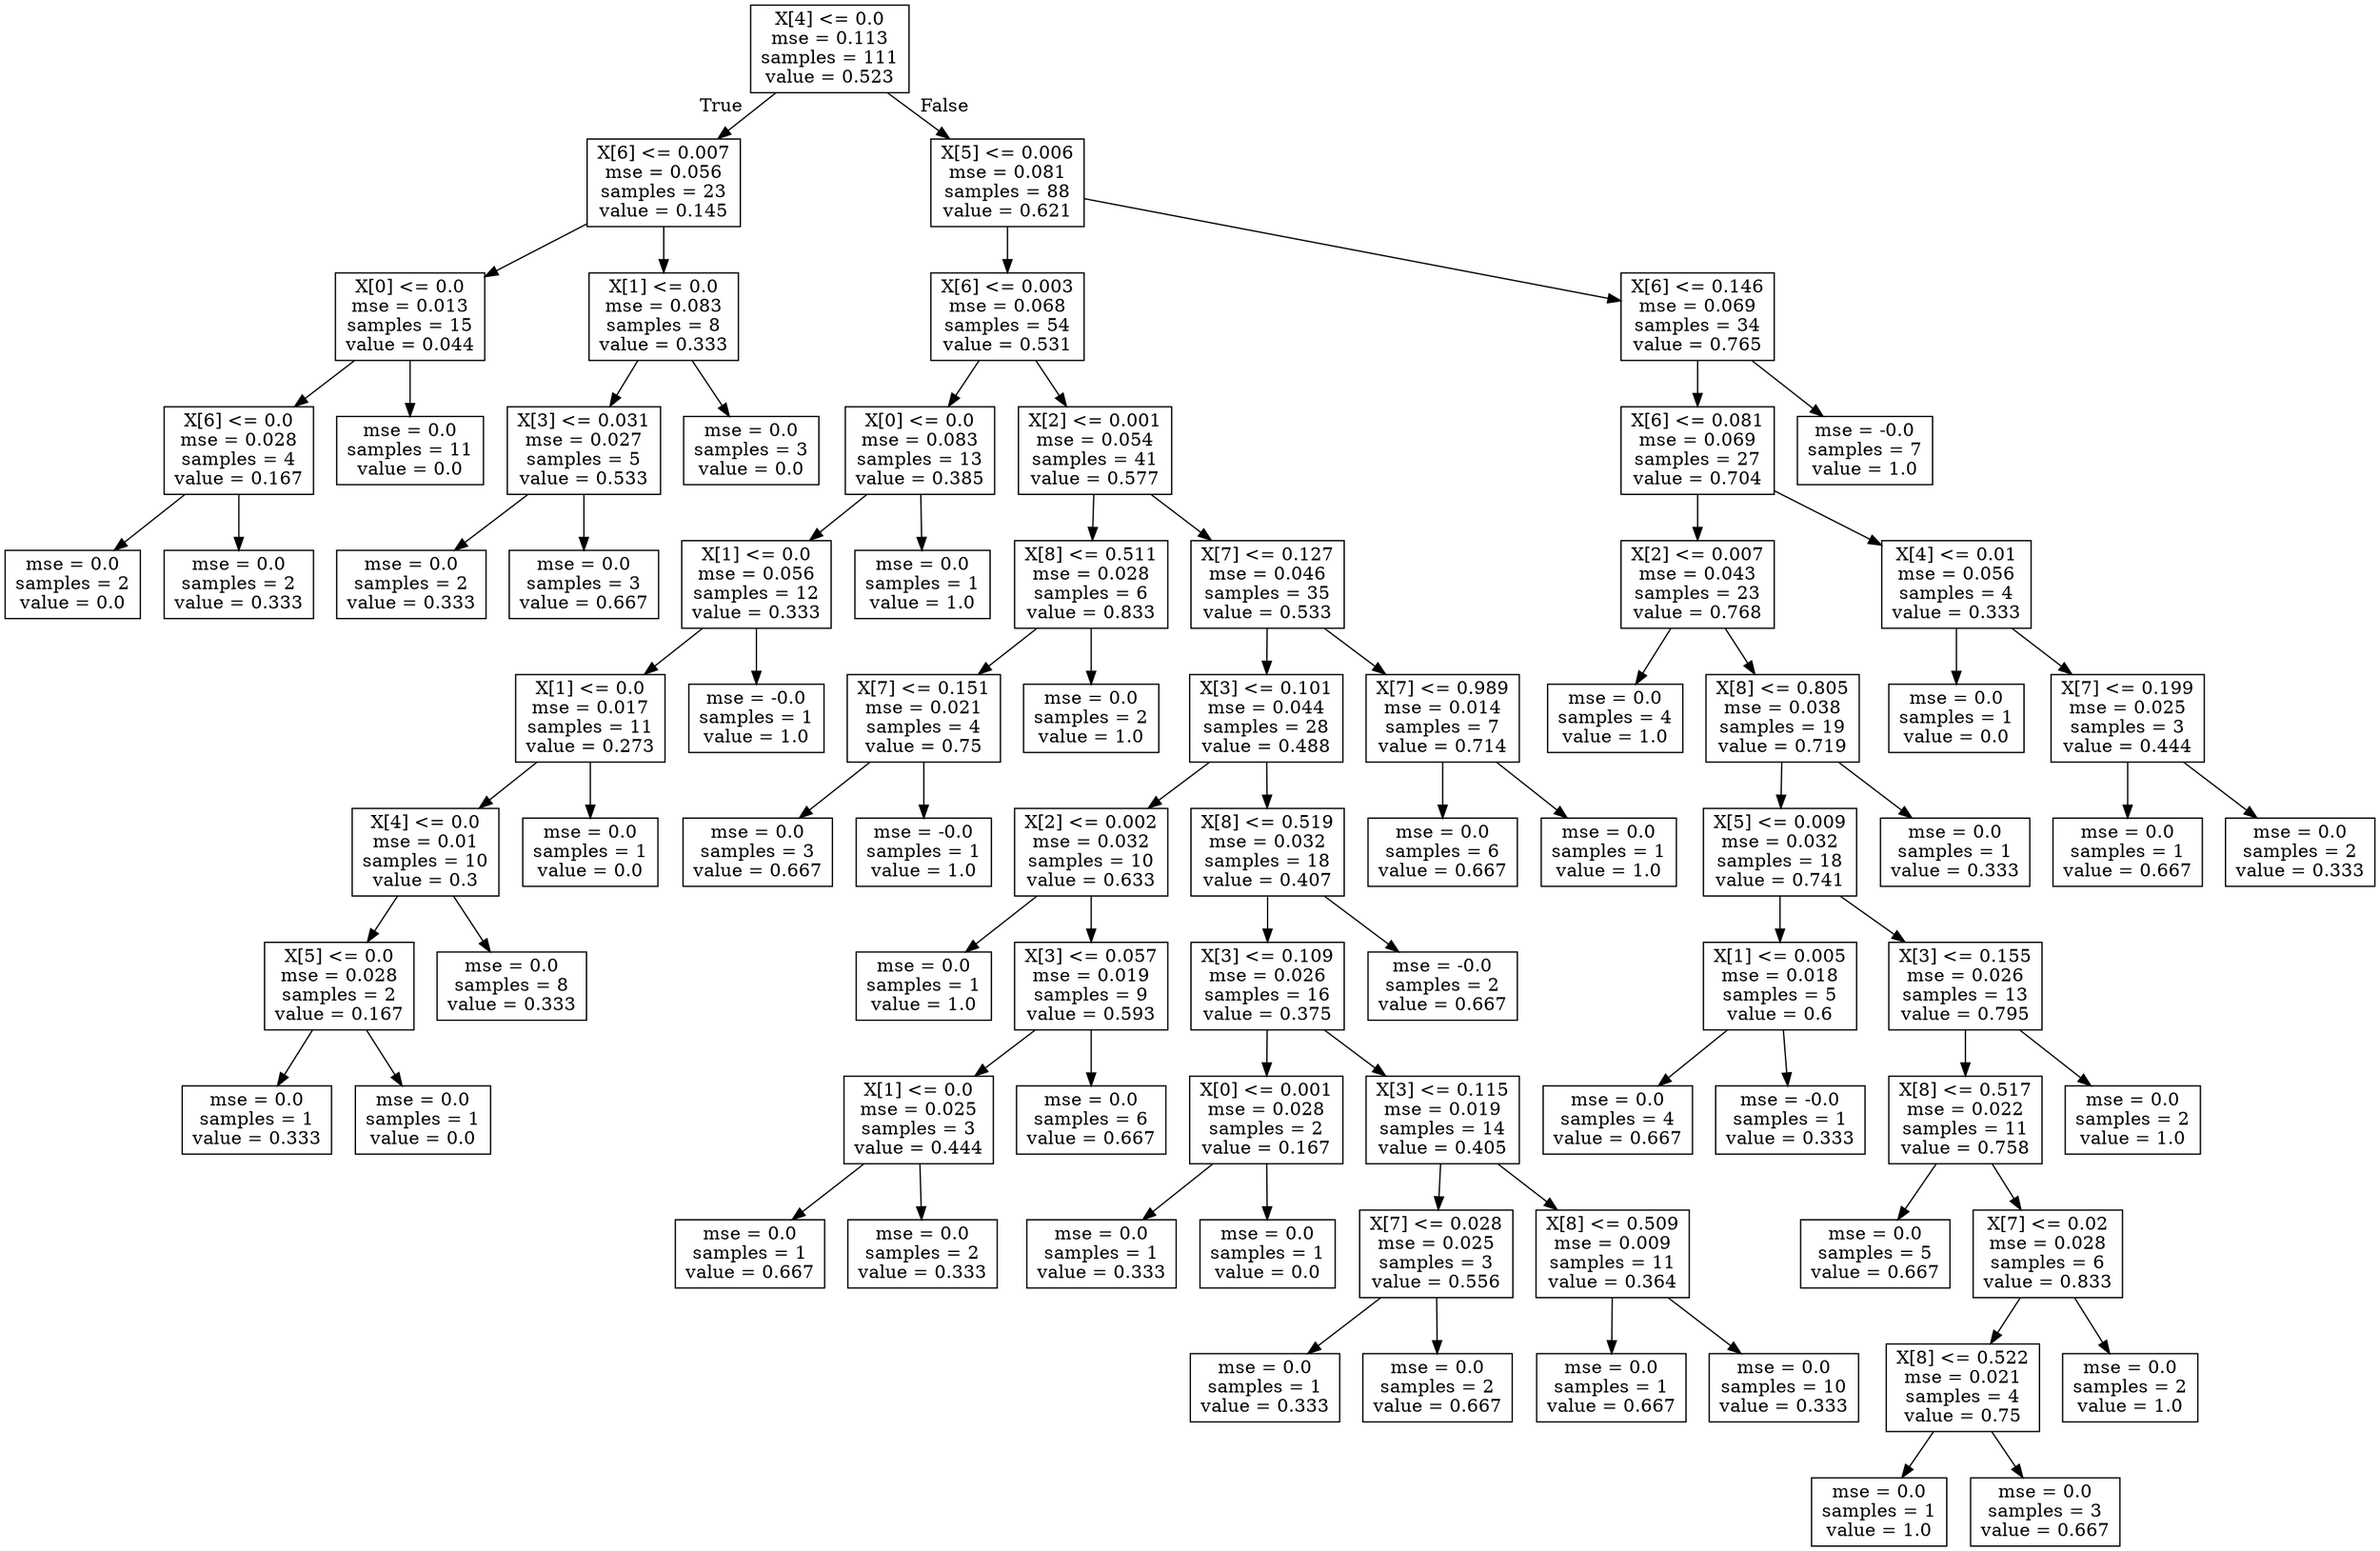 digraph Tree {
node [shape=box] ;
0 [label="X[4] <= 0.0\nmse = 0.113\nsamples = 111\nvalue = 0.523"] ;
1 [label="X[6] <= 0.007\nmse = 0.056\nsamples = 23\nvalue = 0.145"] ;
0 -> 1 [labeldistance=2.5, labelangle=45, headlabel="True"] ;
2 [label="X[0] <= 0.0\nmse = 0.013\nsamples = 15\nvalue = 0.044"] ;
1 -> 2 ;
3 [label="X[6] <= 0.0\nmse = 0.028\nsamples = 4\nvalue = 0.167"] ;
2 -> 3 ;
4 [label="mse = 0.0\nsamples = 2\nvalue = 0.0"] ;
3 -> 4 ;
5 [label="mse = 0.0\nsamples = 2\nvalue = 0.333"] ;
3 -> 5 ;
6 [label="mse = 0.0\nsamples = 11\nvalue = 0.0"] ;
2 -> 6 ;
7 [label="X[1] <= 0.0\nmse = 0.083\nsamples = 8\nvalue = 0.333"] ;
1 -> 7 ;
8 [label="X[3] <= 0.031\nmse = 0.027\nsamples = 5\nvalue = 0.533"] ;
7 -> 8 ;
9 [label="mse = 0.0\nsamples = 2\nvalue = 0.333"] ;
8 -> 9 ;
10 [label="mse = 0.0\nsamples = 3\nvalue = 0.667"] ;
8 -> 10 ;
11 [label="mse = 0.0\nsamples = 3\nvalue = 0.0"] ;
7 -> 11 ;
12 [label="X[5] <= 0.006\nmse = 0.081\nsamples = 88\nvalue = 0.621"] ;
0 -> 12 [labeldistance=2.5, labelangle=-45, headlabel="False"] ;
13 [label="X[6] <= 0.003\nmse = 0.068\nsamples = 54\nvalue = 0.531"] ;
12 -> 13 ;
14 [label="X[0] <= 0.0\nmse = 0.083\nsamples = 13\nvalue = 0.385"] ;
13 -> 14 ;
15 [label="X[1] <= 0.0\nmse = 0.056\nsamples = 12\nvalue = 0.333"] ;
14 -> 15 ;
16 [label="X[1] <= 0.0\nmse = 0.017\nsamples = 11\nvalue = 0.273"] ;
15 -> 16 ;
17 [label="X[4] <= 0.0\nmse = 0.01\nsamples = 10\nvalue = 0.3"] ;
16 -> 17 ;
18 [label="X[5] <= 0.0\nmse = 0.028\nsamples = 2\nvalue = 0.167"] ;
17 -> 18 ;
19 [label="mse = 0.0\nsamples = 1\nvalue = 0.333"] ;
18 -> 19 ;
20 [label="mse = 0.0\nsamples = 1\nvalue = 0.0"] ;
18 -> 20 ;
21 [label="mse = 0.0\nsamples = 8\nvalue = 0.333"] ;
17 -> 21 ;
22 [label="mse = 0.0\nsamples = 1\nvalue = 0.0"] ;
16 -> 22 ;
23 [label="mse = -0.0\nsamples = 1\nvalue = 1.0"] ;
15 -> 23 ;
24 [label="mse = 0.0\nsamples = 1\nvalue = 1.0"] ;
14 -> 24 ;
25 [label="X[2] <= 0.001\nmse = 0.054\nsamples = 41\nvalue = 0.577"] ;
13 -> 25 ;
26 [label="X[8] <= 0.511\nmse = 0.028\nsamples = 6\nvalue = 0.833"] ;
25 -> 26 ;
27 [label="X[7] <= 0.151\nmse = 0.021\nsamples = 4\nvalue = 0.75"] ;
26 -> 27 ;
28 [label="mse = 0.0\nsamples = 3\nvalue = 0.667"] ;
27 -> 28 ;
29 [label="mse = -0.0\nsamples = 1\nvalue = 1.0"] ;
27 -> 29 ;
30 [label="mse = 0.0\nsamples = 2\nvalue = 1.0"] ;
26 -> 30 ;
31 [label="X[7] <= 0.127\nmse = 0.046\nsamples = 35\nvalue = 0.533"] ;
25 -> 31 ;
32 [label="X[3] <= 0.101\nmse = 0.044\nsamples = 28\nvalue = 0.488"] ;
31 -> 32 ;
33 [label="X[2] <= 0.002\nmse = 0.032\nsamples = 10\nvalue = 0.633"] ;
32 -> 33 ;
34 [label="mse = 0.0\nsamples = 1\nvalue = 1.0"] ;
33 -> 34 ;
35 [label="X[3] <= 0.057\nmse = 0.019\nsamples = 9\nvalue = 0.593"] ;
33 -> 35 ;
36 [label="X[1] <= 0.0\nmse = 0.025\nsamples = 3\nvalue = 0.444"] ;
35 -> 36 ;
37 [label="mse = 0.0\nsamples = 1\nvalue = 0.667"] ;
36 -> 37 ;
38 [label="mse = 0.0\nsamples = 2\nvalue = 0.333"] ;
36 -> 38 ;
39 [label="mse = 0.0\nsamples = 6\nvalue = 0.667"] ;
35 -> 39 ;
40 [label="X[8] <= 0.519\nmse = 0.032\nsamples = 18\nvalue = 0.407"] ;
32 -> 40 ;
41 [label="X[3] <= 0.109\nmse = 0.026\nsamples = 16\nvalue = 0.375"] ;
40 -> 41 ;
42 [label="X[0] <= 0.001\nmse = 0.028\nsamples = 2\nvalue = 0.167"] ;
41 -> 42 ;
43 [label="mse = 0.0\nsamples = 1\nvalue = 0.333"] ;
42 -> 43 ;
44 [label="mse = 0.0\nsamples = 1\nvalue = 0.0"] ;
42 -> 44 ;
45 [label="X[3] <= 0.115\nmse = 0.019\nsamples = 14\nvalue = 0.405"] ;
41 -> 45 ;
46 [label="X[7] <= 0.028\nmse = 0.025\nsamples = 3\nvalue = 0.556"] ;
45 -> 46 ;
47 [label="mse = 0.0\nsamples = 1\nvalue = 0.333"] ;
46 -> 47 ;
48 [label="mse = 0.0\nsamples = 2\nvalue = 0.667"] ;
46 -> 48 ;
49 [label="X[8] <= 0.509\nmse = 0.009\nsamples = 11\nvalue = 0.364"] ;
45 -> 49 ;
50 [label="mse = 0.0\nsamples = 1\nvalue = 0.667"] ;
49 -> 50 ;
51 [label="mse = 0.0\nsamples = 10\nvalue = 0.333"] ;
49 -> 51 ;
52 [label="mse = -0.0\nsamples = 2\nvalue = 0.667"] ;
40 -> 52 ;
53 [label="X[7] <= 0.989\nmse = 0.014\nsamples = 7\nvalue = 0.714"] ;
31 -> 53 ;
54 [label="mse = 0.0\nsamples = 6\nvalue = 0.667"] ;
53 -> 54 ;
55 [label="mse = 0.0\nsamples = 1\nvalue = 1.0"] ;
53 -> 55 ;
56 [label="X[6] <= 0.146\nmse = 0.069\nsamples = 34\nvalue = 0.765"] ;
12 -> 56 ;
57 [label="X[6] <= 0.081\nmse = 0.069\nsamples = 27\nvalue = 0.704"] ;
56 -> 57 ;
58 [label="X[2] <= 0.007\nmse = 0.043\nsamples = 23\nvalue = 0.768"] ;
57 -> 58 ;
59 [label="mse = 0.0\nsamples = 4\nvalue = 1.0"] ;
58 -> 59 ;
60 [label="X[8] <= 0.805\nmse = 0.038\nsamples = 19\nvalue = 0.719"] ;
58 -> 60 ;
61 [label="X[5] <= 0.009\nmse = 0.032\nsamples = 18\nvalue = 0.741"] ;
60 -> 61 ;
62 [label="X[1] <= 0.005\nmse = 0.018\nsamples = 5\nvalue = 0.6"] ;
61 -> 62 ;
63 [label="mse = 0.0\nsamples = 4\nvalue = 0.667"] ;
62 -> 63 ;
64 [label="mse = -0.0\nsamples = 1\nvalue = 0.333"] ;
62 -> 64 ;
65 [label="X[3] <= 0.155\nmse = 0.026\nsamples = 13\nvalue = 0.795"] ;
61 -> 65 ;
66 [label="X[8] <= 0.517\nmse = 0.022\nsamples = 11\nvalue = 0.758"] ;
65 -> 66 ;
67 [label="mse = 0.0\nsamples = 5\nvalue = 0.667"] ;
66 -> 67 ;
68 [label="X[7] <= 0.02\nmse = 0.028\nsamples = 6\nvalue = 0.833"] ;
66 -> 68 ;
69 [label="X[8] <= 0.522\nmse = 0.021\nsamples = 4\nvalue = 0.75"] ;
68 -> 69 ;
70 [label="mse = 0.0\nsamples = 1\nvalue = 1.0"] ;
69 -> 70 ;
71 [label="mse = 0.0\nsamples = 3\nvalue = 0.667"] ;
69 -> 71 ;
72 [label="mse = 0.0\nsamples = 2\nvalue = 1.0"] ;
68 -> 72 ;
73 [label="mse = 0.0\nsamples = 2\nvalue = 1.0"] ;
65 -> 73 ;
74 [label="mse = 0.0\nsamples = 1\nvalue = 0.333"] ;
60 -> 74 ;
75 [label="X[4] <= 0.01\nmse = 0.056\nsamples = 4\nvalue = 0.333"] ;
57 -> 75 ;
76 [label="mse = 0.0\nsamples = 1\nvalue = 0.0"] ;
75 -> 76 ;
77 [label="X[7] <= 0.199\nmse = 0.025\nsamples = 3\nvalue = 0.444"] ;
75 -> 77 ;
78 [label="mse = 0.0\nsamples = 1\nvalue = 0.667"] ;
77 -> 78 ;
79 [label="mse = 0.0\nsamples = 2\nvalue = 0.333"] ;
77 -> 79 ;
80 [label="mse = -0.0\nsamples = 7\nvalue = 1.0"] ;
56 -> 80 ;
}
